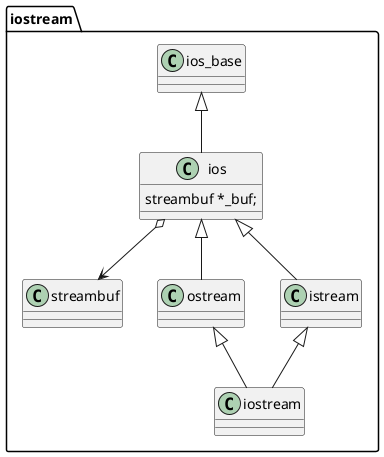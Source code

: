 @startuml iostream
package "iostream" {
    class ios_base {
    }
    class ios {
        streambuf *_buf;
    }
    class streambuf {
    }
    class ostream {
    }
    class istream {
    }
    class iostream {
    }

    ios_base <|-- ios
    ios o--> streambuf
    ios <|-- ostream
    ios <|-- istream
    ostream <|-- iostream
    istream <|-- iostream
}
@enduml